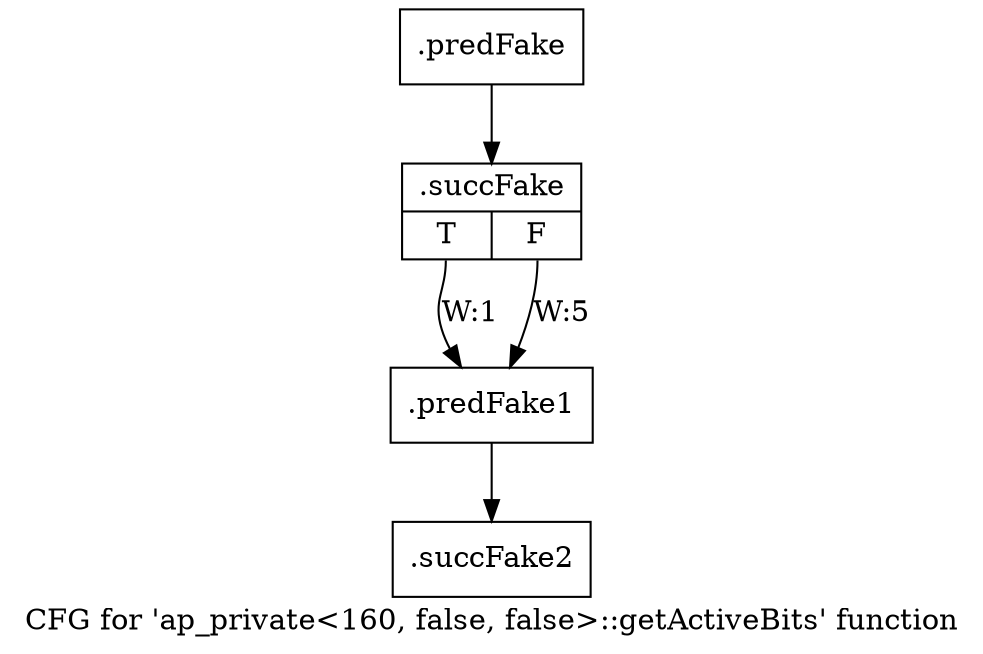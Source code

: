 digraph "CFG for 'ap_private\<160, false, false\>::getActiveBits' function" {
	label="CFG for 'ap_private\<160, false, false\>::getActiveBits' function";

	Node0x587d5e0 [shape=record,filename="",linenumber="",label="{.predFake}"];
	Node0x587d5e0 -> Node0x607fef0[ callList="" memoryops="" filename="/mnt/xilinx/Vitis_HLS/2021.2/include/etc/ap_private.h" execusionnum="4"];
	Node0x607fef0 [shape=record,filename="/mnt/xilinx/Vitis_HLS/2021.2/include/etc/ap_private.h",linenumber="5540",label="{.succFake|{<s0>T|<s1>F}}"];
	Node0x607fef0:s0 -> Node0x587d780[label="W:1" callList="" memoryops="" filename="/mnt/xilinx/Vitis_HLS/2021.2/include/etc/ap_private.h" execusionnum="0"];
	Node0x607fef0:s1 -> Node0x587d780[label="W:5" callList="" memoryops="" filename="/mnt/xilinx/Vitis_HLS/2021.2/include/etc/ap_private.h" execusionnum="4"];
	Node0x587d780 [shape=record,filename="/mnt/xilinx/Vitis_HLS/2021.2/include/etc/ap_private.h",linenumber="5540",label="{.predFake1}"];
	Node0x587d780 -> Node0x607f9a0[ callList="" memoryops="" filename="/mnt/xilinx/Vitis_HLS/2021.2/include/etc/ap_private.h" execusionnum="4"];
	Node0x607f9a0 [shape=record,filename="/mnt/xilinx/Vitis_HLS/2021.2/include/etc/ap_private.h",linenumber="5540",label="{.succFake2}"];
}
